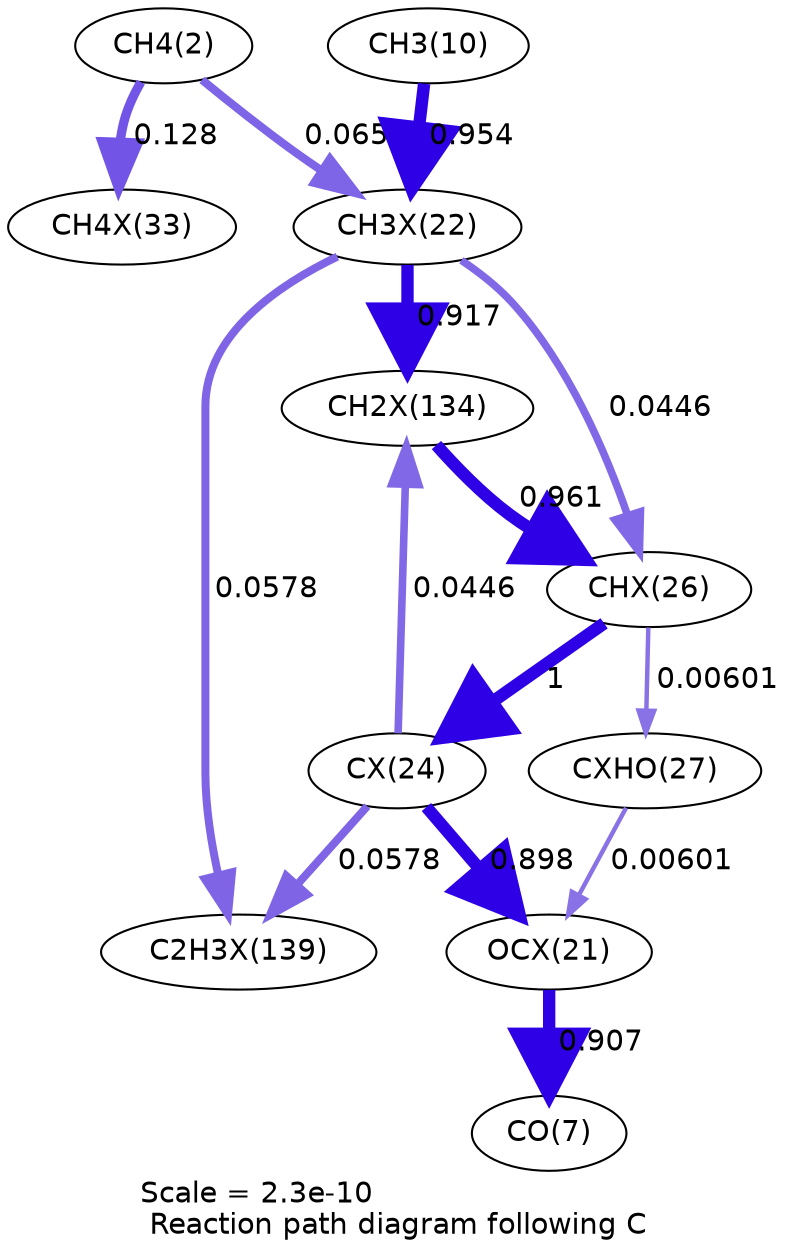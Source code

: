 digraph reaction_paths {
center=1;
s4 -> s32[fontname="Helvetica", penwidth=4.45, arrowsize=2.23, color="0.7, 0.628, 0.9"
, label=" 0.128"];
s4 -> s27[fontname="Helvetica", penwidth=3.94, arrowsize=1.97, color="0.7, 0.565, 0.9"
, label=" 0.0652"];
s12 -> s27[fontname="Helvetica", penwidth=5.96, arrowsize=2.98, color="0.7, 1.45, 0.9"
, label=" 0.954"];
s27 -> s38[fontname="Helvetica", penwidth=5.93, arrowsize=2.97, color="0.7, 1.42, 0.9"
, label=" 0.917"];
s27 -> s30[fontname="Helvetica", penwidth=3.65, arrowsize=1.83, color="0.7, 0.545, 0.9"
, label=" 0.0446"];
s27 -> s40[fontname="Helvetica", penwidth=3.85, arrowsize=1.92, color="0.7, 0.558, 0.9"
, label=" 0.0578"];
s38 -> s30[fontname="Helvetica", penwidth=5.97, arrowsize=2.99, color="0.7, 1.46, 0.9"
, label=" 0.961"];
s29 -> s38[fontname="Helvetica", penwidth=3.65, arrowsize=1.83, color="0.7, 0.545, 0.9"
, label=" 0.0446"];
s30 -> s31[fontname="Helvetica", penwidth=2.14, arrowsize=1.07, color="0.7, 0.506, 0.9"
, label=" 0.00601"];
s30 -> s29[fontname="Helvetica", penwidth=6, arrowsize=3, color="0.7, 1.5, 0.9"
, label=" 1"];
s31 -> s26[fontname="Helvetica", penwidth=2.14, arrowsize=1.07, color="0.7, 0.506, 0.9"
, label=" 0.00601"];
s29 -> s26[fontname="Helvetica", penwidth=5.92, arrowsize=2.96, color="0.7, 1.4, 0.9"
, label=" 0.898"];
s29 -> s40[fontname="Helvetica", penwidth=3.85, arrowsize=1.92, color="0.7, 0.558, 0.9"
, label=" 0.0578"];
s26 -> s9[fontname="Helvetica", penwidth=5.93, arrowsize=2.96, color="0.7, 1.41, 0.9"
, label=" 0.907"];
s4 [ fontname="Helvetica", label="CH4(2)"];
s9 [ fontname="Helvetica", label="CO(7)"];
s12 [ fontname="Helvetica", label="CH3(10)"];
s26 [ fontname="Helvetica", label="OCX(21)"];
s27 [ fontname="Helvetica", label="CH3X(22)"];
s29 [ fontname="Helvetica", label="CX(24)"];
s30 [ fontname="Helvetica", label="CHX(26)"];
s31 [ fontname="Helvetica", label="CXHO(27)"];
s32 [ fontname="Helvetica", label="CH4X(33)"];
s38 [ fontname="Helvetica", label="CH2X(134)"];
s40 [ fontname="Helvetica", label="C2H3X(139)"];
 label = "Scale = 2.3e-10\l Reaction path diagram following C";
 fontname = "Helvetica";
}
